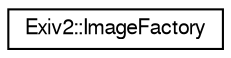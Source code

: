 digraph "Graphical Class Hierarchy"
{
  edge [fontname="FreeSans",fontsize="10",labelfontname="FreeSans",labelfontsize="10"];
  node [fontname="FreeSans",fontsize="10",shape=record];
  rankdir="LR";
  Node1 [label="Exiv2::ImageFactory",height=0.2,width=0.4,color="black", fillcolor="white", style="filled",URL="$classExiv2_1_1ImageFactory.html",tooltip="Returns an Image instance of the specified type. "];
}
